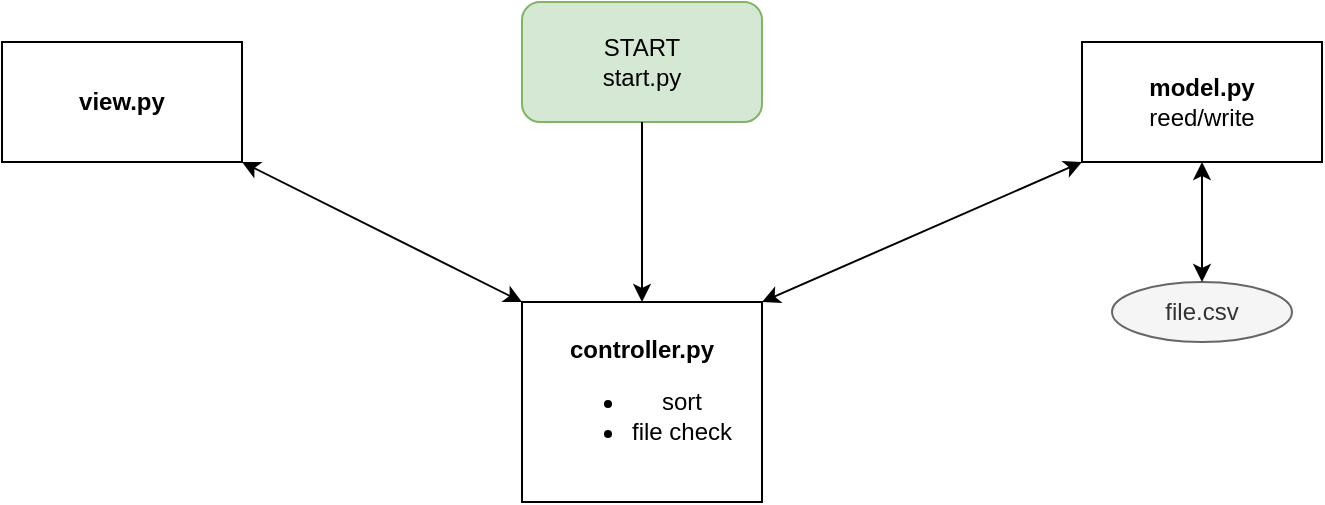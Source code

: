 <mxfile version="20.7.4" type="github">
  <diagram name="Page-1" id="52a04d89-c75d-2922-d76d-85b35f80e030">
    <mxGraphModel dx="794" dy="782" grid="1" gridSize="10" guides="1" tooltips="1" connect="1" arrows="1" fold="1" page="1" pageScale="1" pageWidth="1100" pageHeight="850" background="#ffffff" math="0" shadow="0">
      <root>
        <mxCell id="0" />
        <mxCell id="1" parent="0" />
        <mxCell id="4pw-l5LqyoaLDcKIuIcj-1" value="&lt;div&gt;START&lt;/div&gt;&lt;div&gt;start.py&lt;br&gt;&lt;/div&gt;" style="rounded=1;whiteSpace=wrap;html=1;fillColor=#d5e8d4;strokeColor=#82b366;" parent="1" vertex="1">
          <mxGeometry x="480" y="40" width="120" height="60" as="geometry" />
        </mxCell>
        <mxCell id="4pw-l5LqyoaLDcKIuIcj-4" value="" style="edgeStyle=orthogonalEdgeStyle;rounded=0;orthogonalLoop=1;jettySize=auto;html=1;entryX=0.5;entryY=0;entryDx=0;entryDy=0;exitX=0.5;exitY=1;exitDx=0;exitDy=0;" parent="1" source="4pw-l5LqyoaLDcKIuIcj-1" target="4pw-l5LqyoaLDcKIuIcj-2" edge="1">
          <mxGeometry relative="1" as="geometry">
            <mxPoint x="570" y="110" as="sourcePoint" />
          </mxGeometry>
        </mxCell>
        <mxCell id="4pw-l5LqyoaLDcKIuIcj-2" value="&lt;div&gt;&lt;b&gt;&lt;br&gt;&lt;/b&gt;&lt;/div&gt;&lt;div&gt;&lt;b&gt;controller.py&lt;/b&gt;&lt;/div&gt;&lt;div align=&quot;center&quot;&gt;&lt;ul&gt;&lt;li&gt;sort&lt;/li&gt;&lt;li&gt;file check&lt;/li&gt;&lt;/ul&gt;&lt;/div&gt;&lt;div&gt;&lt;br&gt;&lt;/div&gt;" style="rounded=0;whiteSpace=wrap;html=1;" parent="1" vertex="1">
          <mxGeometry x="480" y="190" width="120" height="100" as="geometry" />
        </mxCell>
        <mxCell id="4pw-l5LqyoaLDcKIuIcj-5" value="&lt;b&gt;view.py&lt;/b&gt;" style="rounded=0;whiteSpace=wrap;html=1;" parent="1" vertex="1">
          <mxGeometry x="220" y="60" width="120" height="60" as="geometry" />
        </mxCell>
        <mxCell id="4pw-l5LqyoaLDcKIuIcj-8" value="&lt;div&gt;&lt;b&gt;model.py&lt;br&gt;&lt;/b&gt;&lt;/div&gt;&lt;div align=&quot;center&quot;&gt;reed/write&lt;/div&gt;" style="rounded=0;whiteSpace=wrap;html=1;" parent="1" vertex="1">
          <mxGeometry x="760" y="60" width="120" height="60" as="geometry" />
        </mxCell>
        <mxCell id="4pw-l5LqyoaLDcKIuIcj-11" value="" style="endArrow=classic;startArrow=classic;html=1;rounded=0;exitX=1;exitY=0;exitDx=0;exitDy=0;entryX=0;entryY=1;entryDx=0;entryDy=0;" parent="1" source="4pw-l5LqyoaLDcKIuIcj-2" target="4pw-l5LqyoaLDcKIuIcj-8" edge="1">
          <mxGeometry width="50" height="50" relative="1" as="geometry">
            <mxPoint x="320" y="220" as="sourcePoint" />
            <mxPoint x="570" y="570" as="targetPoint" />
          </mxGeometry>
        </mxCell>
        <mxCell id="4pw-l5LqyoaLDcKIuIcj-15" value="file.csv" style="ellipse;whiteSpace=wrap;html=1;fillColor=#f5f5f5;strokeColor=#666666;fontColor=#333333;" parent="1" vertex="1">
          <mxGeometry x="775" y="180" width="90" height="30" as="geometry" />
        </mxCell>
        <mxCell id="4pw-l5LqyoaLDcKIuIcj-19" value="" style="endArrow=classic;startArrow=classic;html=1;rounded=0;exitX=0;exitY=0;exitDx=0;exitDy=0;entryX=1;entryY=1;entryDx=0;entryDy=0;" parent="1" source="4pw-l5LqyoaLDcKIuIcj-2" target="4pw-l5LqyoaLDcKIuIcj-5" edge="1">
          <mxGeometry width="50" height="50" relative="1" as="geometry">
            <mxPoint x="610" y="170" as="sourcePoint" />
            <mxPoint x="770" y="130" as="targetPoint" />
          </mxGeometry>
        </mxCell>
        <mxCell id="4pw-l5LqyoaLDcKIuIcj-20" value="" style="endArrow=classic;startArrow=classic;html=1;rounded=0;exitX=0.5;exitY=0;exitDx=0;exitDy=0;entryX=0.5;entryY=1;entryDx=0;entryDy=0;" parent="1" source="4pw-l5LqyoaLDcKIuIcj-15" target="4pw-l5LqyoaLDcKIuIcj-8" edge="1">
          <mxGeometry width="50" height="50" relative="1" as="geometry">
            <mxPoint x="610" y="170" as="sourcePoint" />
            <mxPoint x="770" y="130" as="targetPoint" />
          </mxGeometry>
        </mxCell>
      </root>
    </mxGraphModel>
  </diagram>
</mxfile>
